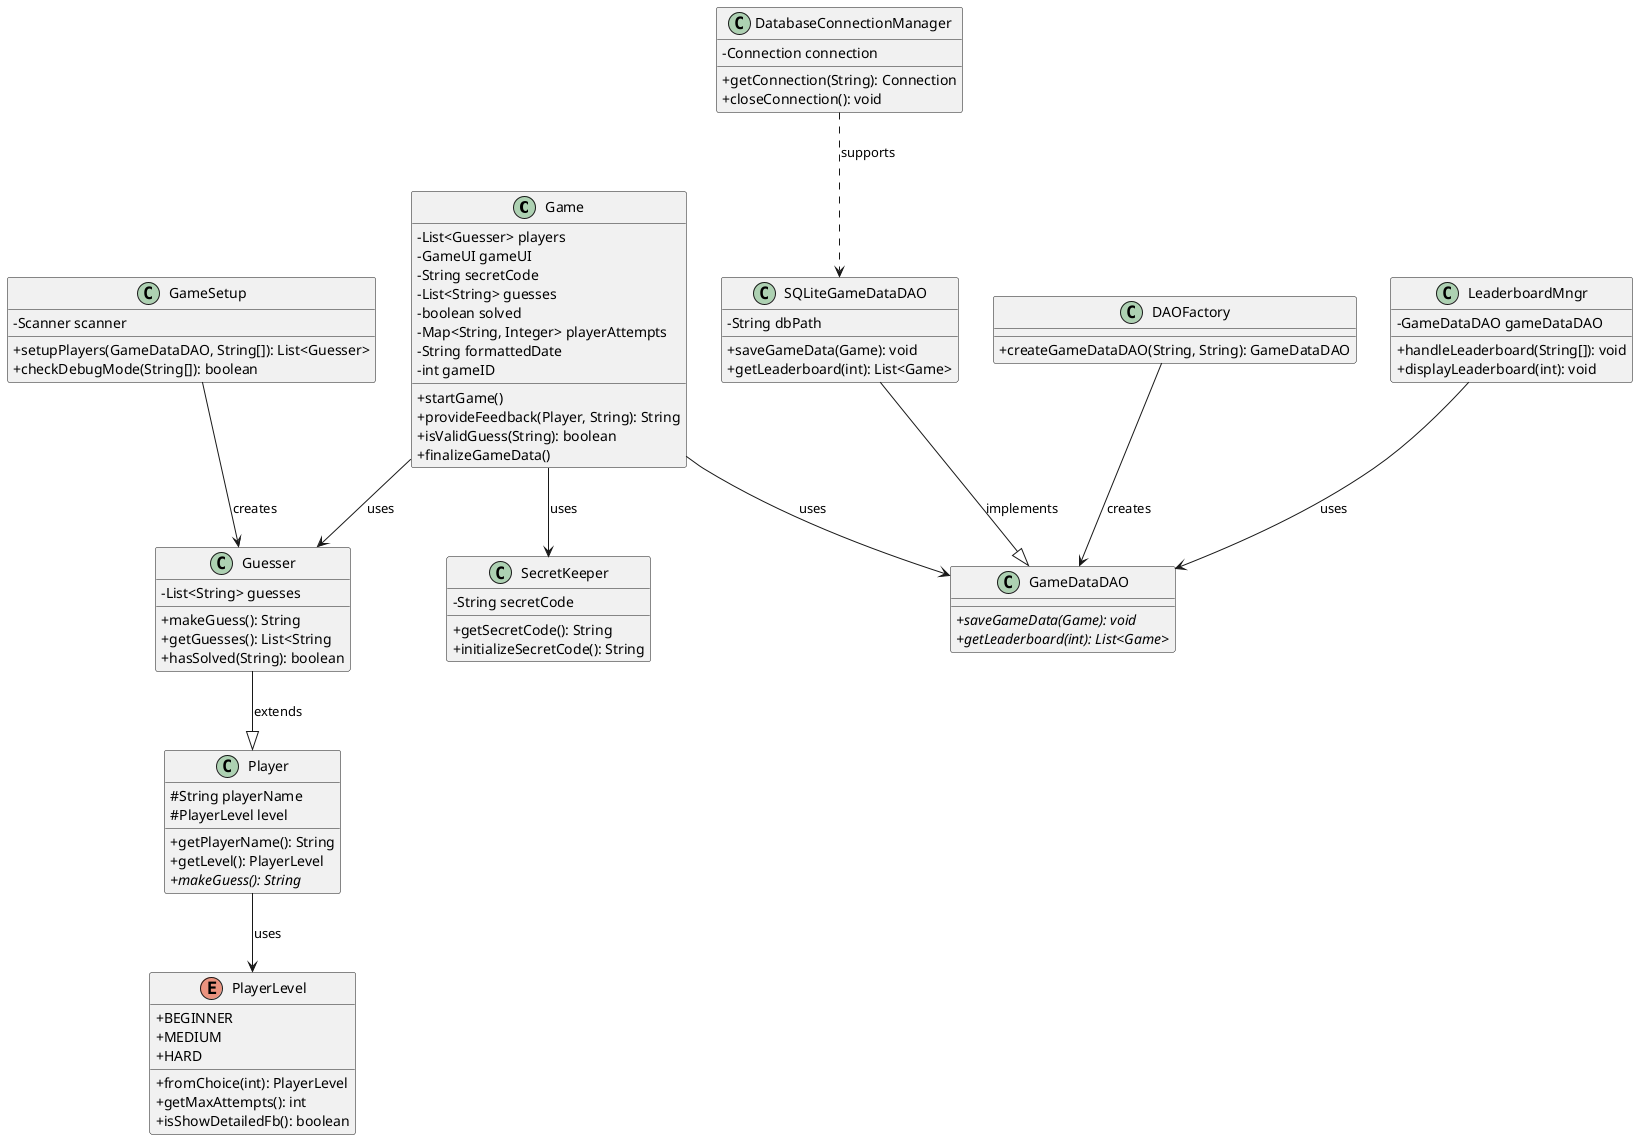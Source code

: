 @startuml
skinparam classAttributeIconSize 0

' Models
class Game {
    - List<Guesser> players
    - GameUI gameUI
    - String secretCode
    - List<String> guesses
    - boolean solved
    - Map<String, Integer> playerAttempts
    - String formattedDate
    - int gameID
    + startGame()
    + provideFeedback(Player, String): String
    + isValidGuess(String): boolean
    + finalizeGameData()
}

class Player {
    # String playerName
    # PlayerLevel level
    + getPlayerName(): String
    + getLevel(): PlayerLevel
    {abstract} + makeGuess(): String
}

class Guesser {
    - List<String> guesses
    + makeGuess(): String
    + getGuesses(): List<String
    + hasSolved(String): boolean
}

enum PlayerLevel {
    + BEGINNER
    + MEDIUM
    + HARD
    + fromChoice(int): PlayerLevel
    + getMaxAttempts(): int
    + isShowDetailedFb(): boolean
}

class SecretKeeper {
    - String secretCode
    + getSecretCode(): String
    + initializeSecretCode(): String
}

' DAO
class GameDataDAO {
    {abstract} + saveGameData(Game): void
    {abstract} + getLeaderboard(int): List<Game>
}

class SQLiteGameDataDAO {
    - String dbPath
    + saveGameData(Game): void
    + getLeaderboard(int): List<Game>
}

class DAOFactory {
    + createGameDataDAO(String, String): GameDataDAO
}

' DB Connection
class DatabaseConnectionManager {
    - Connection connection
    + getConnection(String): Connection
    + closeConnection(): void
}

' Controllers
class GameSetup {
    - Scanner scanner
    + setupPlayers(GameDataDAO, String[]): List<Guesser>
    + checkDebugMode(String[]): boolean
}

class LeaderboardMngr {
    - GameDataDAO gameDataDAO
    + handleLeaderboard(String[]): void
    + displayLeaderboard(int): void
}

' Relationships
Game --> Guesser : uses
Game --> SecretKeeper : uses
Game --> GameDataDAO : uses
Player --> PlayerLevel : uses
Guesser --|> Player : extends
SQLiteGameDataDAO --|> GameDataDAO : implements
DAOFactory --> GameDataDAO : creates
LeaderboardMngr --> GameDataDAO : uses
GameSetup --> Guesser : creates
DatabaseConnectionManager ..> SQLiteGameDataDAO : supports

@enduml